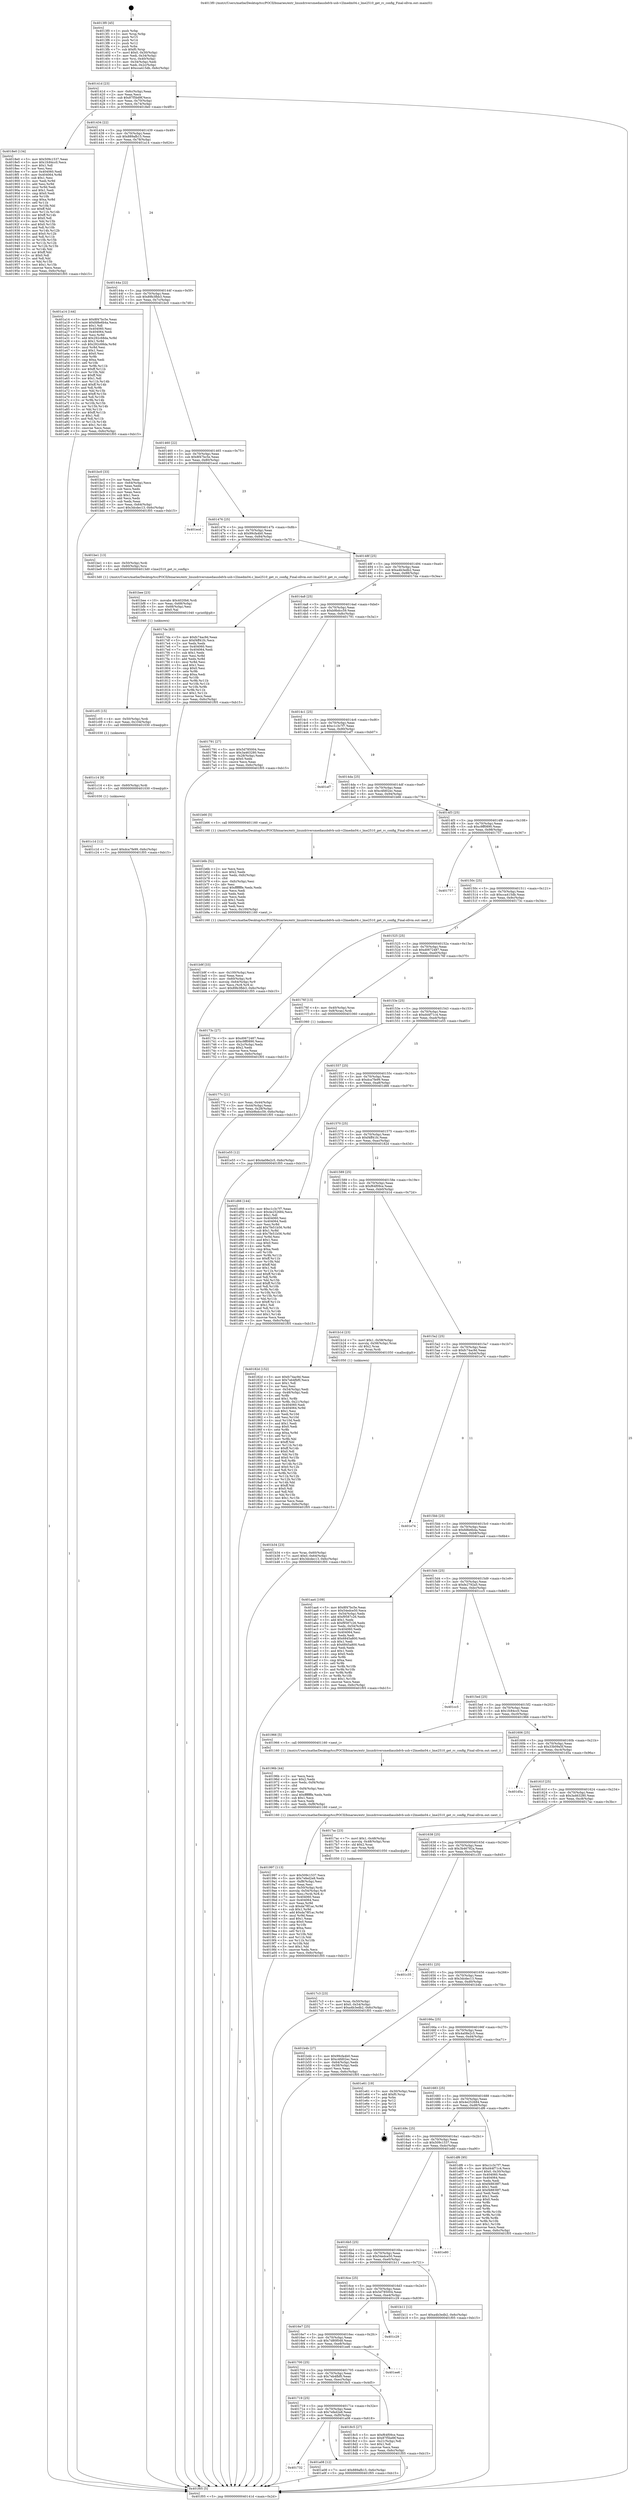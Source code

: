 digraph "0x4013f0" {
  label = "0x4013f0 (/mnt/c/Users/mathe/Desktop/tcc/POCII/binaries/extr_linuxdriversmediausbdvb-usb-v2lmedm04.c_lme2510_get_rc_config_Final-ollvm.out::main(0))"
  labelloc = "t"
  node[shape=record]

  Entry [label="",width=0.3,height=0.3,shape=circle,fillcolor=black,style=filled]
  "0x40141d" [label="{
     0x40141d [23]\l
     | [instrs]\l
     &nbsp;&nbsp;0x40141d \<+3\>: mov -0x6c(%rbp),%eax\l
     &nbsp;&nbsp;0x401420 \<+2\>: mov %eax,%ecx\l
     &nbsp;&nbsp;0x401422 \<+6\>: sub $0x87f5bd9f,%ecx\l
     &nbsp;&nbsp;0x401428 \<+3\>: mov %eax,-0x70(%rbp)\l
     &nbsp;&nbsp;0x40142b \<+3\>: mov %ecx,-0x74(%rbp)\l
     &nbsp;&nbsp;0x40142e \<+6\>: je 00000000004018e0 \<main+0x4f0\>\l
  }"]
  "0x4018e0" [label="{
     0x4018e0 [134]\l
     | [instrs]\l
     &nbsp;&nbsp;0x4018e0 \<+5\>: mov $0x509c1537,%eax\l
     &nbsp;&nbsp;0x4018e5 \<+5\>: mov $0x1fc84cc0,%ecx\l
     &nbsp;&nbsp;0x4018ea \<+2\>: mov $0x1,%dl\l
     &nbsp;&nbsp;0x4018ec \<+2\>: xor %esi,%esi\l
     &nbsp;&nbsp;0x4018ee \<+7\>: mov 0x404060,%edi\l
     &nbsp;&nbsp;0x4018f5 \<+8\>: mov 0x404064,%r8d\l
     &nbsp;&nbsp;0x4018fd \<+3\>: sub $0x1,%esi\l
     &nbsp;&nbsp;0x401900 \<+3\>: mov %edi,%r9d\l
     &nbsp;&nbsp;0x401903 \<+3\>: add %esi,%r9d\l
     &nbsp;&nbsp;0x401906 \<+4\>: imul %r9d,%edi\l
     &nbsp;&nbsp;0x40190a \<+3\>: and $0x1,%edi\l
     &nbsp;&nbsp;0x40190d \<+3\>: cmp $0x0,%edi\l
     &nbsp;&nbsp;0x401910 \<+4\>: sete %r10b\l
     &nbsp;&nbsp;0x401914 \<+4\>: cmp $0xa,%r8d\l
     &nbsp;&nbsp;0x401918 \<+4\>: setl %r11b\l
     &nbsp;&nbsp;0x40191c \<+3\>: mov %r10b,%bl\l
     &nbsp;&nbsp;0x40191f \<+3\>: xor $0xff,%bl\l
     &nbsp;&nbsp;0x401922 \<+3\>: mov %r11b,%r14b\l
     &nbsp;&nbsp;0x401925 \<+4\>: xor $0xff,%r14b\l
     &nbsp;&nbsp;0x401929 \<+3\>: xor $0x0,%dl\l
     &nbsp;&nbsp;0x40192c \<+3\>: mov %bl,%r15b\l
     &nbsp;&nbsp;0x40192f \<+4\>: and $0x0,%r15b\l
     &nbsp;&nbsp;0x401933 \<+3\>: and %dl,%r10b\l
     &nbsp;&nbsp;0x401936 \<+3\>: mov %r14b,%r12b\l
     &nbsp;&nbsp;0x401939 \<+4\>: and $0x0,%r12b\l
     &nbsp;&nbsp;0x40193d \<+3\>: and %dl,%r11b\l
     &nbsp;&nbsp;0x401940 \<+3\>: or %r10b,%r15b\l
     &nbsp;&nbsp;0x401943 \<+3\>: or %r11b,%r12b\l
     &nbsp;&nbsp;0x401946 \<+3\>: xor %r12b,%r15b\l
     &nbsp;&nbsp;0x401949 \<+3\>: or %r14b,%bl\l
     &nbsp;&nbsp;0x40194c \<+3\>: xor $0xff,%bl\l
     &nbsp;&nbsp;0x40194f \<+3\>: or $0x0,%dl\l
     &nbsp;&nbsp;0x401952 \<+2\>: and %dl,%bl\l
     &nbsp;&nbsp;0x401954 \<+3\>: or %bl,%r15b\l
     &nbsp;&nbsp;0x401957 \<+4\>: test $0x1,%r15b\l
     &nbsp;&nbsp;0x40195b \<+3\>: cmovne %ecx,%eax\l
     &nbsp;&nbsp;0x40195e \<+3\>: mov %eax,-0x6c(%rbp)\l
     &nbsp;&nbsp;0x401961 \<+5\>: jmp 0000000000401f05 \<main+0xb15\>\l
  }"]
  "0x401434" [label="{
     0x401434 [22]\l
     | [instrs]\l
     &nbsp;&nbsp;0x401434 \<+5\>: jmp 0000000000401439 \<main+0x49\>\l
     &nbsp;&nbsp;0x401439 \<+3\>: mov -0x70(%rbp),%eax\l
     &nbsp;&nbsp;0x40143c \<+5\>: sub $0x889afb15,%eax\l
     &nbsp;&nbsp;0x401441 \<+3\>: mov %eax,-0x78(%rbp)\l
     &nbsp;&nbsp;0x401444 \<+6\>: je 0000000000401a14 \<main+0x624\>\l
  }"]
  Exit [label="",width=0.3,height=0.3,shape=circle,fillcolor=black,style=filled,peripheries=2]
  "0x401a14" [label="{
     0x401a14 [144]\l
     | [instrs]\l
     &nbsp;&nbsp;0x401a14 \<+5\>: mov $0x8f47bc5e,%eax\l
     &nbsp;&nbsp;0x401a19 \<+5\>: mov $0xfd8e6b4a,%ecx\l
     &nbsp;&nbsp;0x401a1e \<+2\>: mov $0x1,%dl\l
     &nbsp;&nbsp;0x401a20 \<+7\>: mov 0x404060,%esi\l
     &nbsp;&nbsp;0x401a27 \<+7\>: mov 0x404064,%edi\l
     &nbsp;&nbsp;0x401a2e \<+3\>: mov %esi,%r8d\l
     &nbsp;&nbsp;0x401a31 \<+7\>: add $0x292c68da,%r8d\l
     &nbsp;&nbsp;0x401a38 \<+4\>: sub $0x1,%r8d\l
     &nbsp;&nbsp;0x401a3c \<+7\>: sub $0x292c68da,%r8d\l
     &nbsp;&nbsp;0x401a43 \<+4\>: imul %r8d,%esi\l
     &nbsp;&nbsp;0x401a47 \<+3\>: and $0x1,%esi\l
     &nbsp;&nbsp;0x401a4a \<+3\>: cmp $0x0,%esi\l
     &nbsp;&nbsp;0x401a4d \<+4\>: sete %r9b\l
     &nbsp;&nbsp;0x401a51 \<+3\>: cmp $0xa,%edi\l
     &nbsp;&nbsp;0x401a54 \<+4\>: setl %r10b\l
     &nbsp;&nbsp;0x401a58 \<+3\>: mov %r9b,%r11b\l
     &nbsp;&nbsp;0x401a5b \<+4\>: xor $0xff,%r11b\l
     &nbsp;&nbsp;0x401a5f \<+3\>: mov %r10b,%bl\l
     &nbsp;&nbsp;0x401a62 \<+3\>: xor $0xff,%bl\l
     &nbsp;&nbsp;0x401a65 \<+3\>: xor $0x1,%dl\l
     &nbsp;&nbsp;0x401a68 \<+3\>: mov %r11b,%r14b\l
     &nbsp;&nbsp;0x401a6b \<+4\>: and $0xff,%r14b\l
     &nbsp;&nbsp;0x401a6f \<+3\>: and %dl,%r9b\l
     &nbsp;&nbsp;0x401a72 \<+3\>: mov %bl,%r15b\l
     &nbsp;&nbsp;0x401a75 \<+4\>: and $0xff,%r15b\l
     &nbsp;&nbsp;0x401a79 \<+3\>: and %dl,%r10b\l
     &nbsp;&nbsp;0x401a7c \<+3\>: or %r9b,%r14b\l
     &nbsp;&nbsp;0x401a7f \<+3\>: or %r10b,%r15b\l
     &nbsp;&nbsp;0x401a82 \<+3\>: xor %r15b,%r14b\l
     &nbsp;&nbsp;0x401a85 \<+3\>: or %bl,%r11b\l
     &nbsp;&nbsp;0x401a88 \<+4\>: xor $0xff,%r11b\l
     &nbsp;&nbsp;0x401a8c \<+3\>: or $0x1,%dl\l
     &nbsp;&nbsp;0x401a8f \<+3\>: and %dl,%r11b\l
     &nbsp;&nbsp;0x401a92 \<+3\>: or %r11b,%r14b\l
     &nbsp;&nbsp;0x401a95 \<+4\>: test $0x1,%r14b\l
     &nbsp;&nbsp;0x401a99 \<+3\>: cmovne %ecx,%eax\l
     &nbsp;&nbsp;0x401a9c \<+3\>: mov %eax,-0x6c(%rbp)\l
     &nbsp;&nbsp;0x401a9f \<+5\>: jmp 0000000000401f05 \<main+0xb15\>\l
  }"]
  "0x40144a" [label="{
     0x40144a [22]\l
     | [instrs]\l
     &nbsp;&nbsp;0x40144a \<+5\>: jmp 000000000040144f \<main+0x5f\>\l
     &nbsp;&nbsp;0x40144f \<+3\>: mov -0x70(%rbp),%eax\l
     &nbsp;&nbsp;0x401452 \<+5\>: sub $0x89b3fbb3,%eax\l
     &nbsp;&nbsp;0x401457 \<+3\>: mov %eax,-0x7c(%rbp)\l
     &nbsp;&nbsp;0x40145a \<+6\>: je 0000000000401bc0 \<main+0x7d0\>\l
  }"]
  "0x401c1d" [label="{
     0x401c1d [12]\l
     | [instrs]\l
     &nbsp;&nbsp;0x401c1d \<+7\>: movl $0xdca7fe99,-0x6c(%rbp)\l
     &nbsp;&nbsp;0x401c24 \<+5\>: jmp 0000000000401f05 \<main+0xb15\>\l
  }"]
  "0x401bc0" [label="{
     0x401bc0 [33]\l
     | [instrs]\l
     &nbsp;&nbsp;0x401bc0 \<+2\>: xor %eax,%eax\l
     &nbsp;&nbsp;0x401bc2 \<+3\>: mov -0x64(%rbp),%ecx\l
     &nbsp;&nbsp;0x401bc5 \<+2\>: mov %eax,%edx\l
     &nbsp;&nbsp;0x401bc7 \<+2\>: sub %ecx,%edx\l
     &nbsp;&nbsp;0x401bc9 \<+2\>: mov %eax,%ecx\l
     &nbsp;&nbsp;0x401bcb \<+3\>: sub $0x1,%ecx\l
     &nbsp;&nbsp;0x401bce \<+2\>: add %ecx,%edx\l
     &nbsp;&nbsp;0x401bd0 \<+2\>: sub %edx,%eax\l
     &nbsp;&nbsp;0x401bd2 \<+3\>: mov %eax,-0x64(%rbp)\l
     &nbsp;&nbsp;0x401bd5 \<+7\>: movl $0x3dcdec13,-0x6c(%rbp)\l
     &nbsp;&nbsp;0x401bdc \<+5\>: jmp 0000000000401f05 \<main+0xb15\>\l
  }"]
  "0x401460" [label="{
     0x401460 [22]\l
     | [instrs]\l
     &nbsp;&nbsp;0x401460 \<+5\>: jmp 0000000000401465 \<main+0x75\>\l
     &nbsp;&nbsp;0x401465 \<+3\>: mov -0x70(%rbp),%eax\l
     &nbsp;&nbsp;0x401468 \<+5\>: sub $0x8f47bc5e,%eax\l
     &nbsp;&nbsp;0x40146d \<+3\>: mov %eax,-0x80(%rbp)\l
     &nbsp;&nbsp;0x401470 \<+6\>: je 0000000000401ecd \<main+0xadd\>\l
  }"]
  "0x401c14" [label="{
     0x401c14 [9]\l
     | [instrs]\l
     &nbsp;&nbsp;0x401c14 \<+4\>: mov -0x60(%rbp),%rdi\l
     &nbsp;&nbsp;0x401c18 \<+5\>: call 0000000000401030 \<free@plt\>\l
     | [calls]\l
     &nbsp;&nbsp;0x401030 \{1\} (unknown)\l
  }"]
  "0x401ecd" [label="{
     0x401ecd\l
  }", style=dashed]
  "0x401476" [label="{
     0x401476 [25]\l
     | [instrs]\l
     &nbsp;&nbsp;0x401476 \<+5\>: jmp 000000000040147b \<main+0x8b\>\l
     &nbsp;&nbsp;0x40147b \<+3\>: mov -0x70(%rbp),%eax\l
     &nbsp;&nbsp;0x40147e \<+5\>: sub $0x99cfa4b0,%eax\l
     &nbsp;&nbsp;0x401483 \<+6\>: mov %eax,-0x84(%rbp)\l
     &nbsp;&nbsp;0x401489 \<+6\>: je 0000000000401be1 \<main+0x7f1\>\l
  }"]
  "0x401c05" [label="{
     0x401c05 [15]\l
     | [instrs]\l
     &nbsp;&nbsp;0x401c05 \<+4\>: mov -0x50(%rbp),%rdi\l
     &nbsp;&nbsp;0x401c09 \<+6\>: mov %eax,-0x104(%rbp)\l
     &nbsp;&nbsp;0x401c0f \<+5\>: call 0000000000401030 \<free@plt\>\l
     | [calls]\l
     &nbsp;&nbsp;0x401030 \{1\} (unknown)\l
  }"]
  "0x401be1" [label="{
     0x401be1 [13]\l
     | [instrs]\l
     &nbsp;&nbsp;0x401be1 \<+4\>: mov -0x50(%rbp),%rdi\l
     &nbsp;&nbsp;0x401be5 \<+4\>: mov -0x60(%rbp),%rsi\l
     &nbsp;&nbsp;0x401be9 \<+5\>: call 00000000004013d0 \<lme2510_get_rc_config\>\l
     | [calls]\l
     &nbsp;&nbsp;0x4013d0 \{1\} (/mnt/c/Users/mathe/Desktop/tcc/POCII/binaries/extr_linuxdriversmediausbdvb-usb-v2lmedm04.c_lme2510_get_rc_config_Final-ollvm.out::lme2510_get_rc_config)\l
  }"]
  "0x40148f" [label="{
     0x40148f [25]\l
     | [instrs]\l
     &nbsp;&nbsp;0x40148f \<+5\>: jmp 0000000000401494 \<main+0xa4\>\l
     &nbsp;&nbsp;0x401494 \<+3\>: mov -0x70(%rbp),%eax\l
     &nbsp;&nbsp;0x401497 \<+5\>: sub $0xa4b3edb2,%eax\l
     &nbsp;&nbsp;0x40149c \<+6\>: mov %eax,-0x88(%rbp)\l
     &nbsp;&nbsp;0x4014a2 \<+6\>: je 00000000004017da \<main+0x3ea\>\l
  }"]
  "0x401bee" [label="{
     0x401bee [23]\l
     | [instrs]\l
     &nbsp;&nbsp;0x401bee \<+10\>: movabs $0x4020b6,%rdi\l
     &nbsp;&nbsp;0x401bf8 \<+3\>: mov %eax,-0x68(%rbp)\l
     &nbsp;&nbsp;0x401bfb \<+3\>: mov -0x68(%rbp),%esi\l
     &nbsp;&nbsp;0x401bfe \<+2\>: mov $0x0,%al\l
     &nbsp;&nbsp;0x401c00 \<+5\>: call 0000000000401040 \<printf@plt\>\l
     | [calls]\l
     &nbsp;&nbsp;0x401040 \{1\} (unknown)\l
  }"]
  "0x4017da" [label="{
     0x4017da [83]\l
     | [instrs]\l
     &nbsp;&nbsp;0x4017da \<+5\>: mov $0xfc74ac9d,%eax\l
     &nbsp;&nbsp;0x4017df \<+5\>: mov $0xf4ff41fc,%ecx\l
     &nbsp;&nbsp;0x4017e4 \<+2\>: xor %edx,%edx\l
     &nbsp;&nbsp;0x4017e6 \<+7\>: mov 0x404060,%esi\l
     &nbsp;&nbsp;0x4017ed \<+7\>: mov 0x404064,%edi\l
     &nbsp;&nbsp;0x4017f4 \<+3\>: sub $0x1,%edx\l
     &nbsp;&nbsp;0x4017f7 \<+3\>: mov %esi,%r8d\l
     &nbsp;&nbsp;0x4017fa \<+3\>: add %edx,%r8d\l
     &nbsp;&nbsp;0x4017fd \<+4\>: imul %r8d,%esi\l
     &nbsp;&nbsp;0x401801 \<+3\>: and $0x1,%esi\l
     &nbsp;&nbsp;0x401804 \<+3\>: cmp $0x0,%esi\l
     &nbsp;&nbsp;0x401807 \<+4\>: sete %r9b\l
     &nbsp;&nbsp;0x40180b \<+3\>: cmp $0xa,%edi\l
     &nbsp;&nbsp;0x40180e \<+4\>: setl %r10b\l
     &nbsp;&nbsp;0x401812 \<+3\>: mov %r9b,%r11b\l
     &nbsp;&nbsp;0x401815 \<+3\>: and %r10b,%r11b\l
     &nbsp;&nbsp;0x401818 \<+3\>: xor %r10b,%r9b\l
     &nbsp;&nbsp;0x40181b \<+3\>: or %r9b,%r11b\l
     &nbsp;&nbsp;0x40181e \<+4\>: test $0x1,%r11b\l
     &nbsp;&nbsp;0x401822 \<+3\>: cmovne %ecx,%eax\l
     &nbsp;&nbsp;0x401825 \<+3\>: mov %eax,-0x6c(%rbp)\l
     &nbsp;&nbsp;0x401828 \<+5\>: jmp 0000000000401f05 \<main+0xb15\>\l
  }"]
  "0x4014a8" [label="{
     0x4014a8 [25]\l
     | [instrs]\l
     &nbsp;&nbsp;0x4014a8 \<+5\>: jmp 00000000004014ad \<main+0xbd\>\l
     &nbsp;&nbsp;0x4014ad \<+3\>: mov -0x70(%rbp),%eax\l
     &nbsp;&nbsp;0x4014b0 \<+5\>: sub $0xb9bdcc59,%eax\l
     &nbsp;&nbsp;0x4014b5 \<+6\>: mov %eax,-0x8c(%rbp)\l
     &nbsp;&nbsp;0x4014bb \<+6\>: je 0000000000401791 \<main+0x3a1\>\l
  }"]
  "0x401b9f" [label="{
     0x401b9f [33]\l
     | [instrs]\l
     &nbsp;&nbsp;0x401b9f \<+6\>: mov -0x100(%rbp),%ecx\l
     &nbsp;&nbsp;0x401ba5 \<+3\>: imul %eax,%ecx\l
     &nbsp;&nbsp;0x401ba8 \<+4\>: mov -0x60(%rbp),%r8\l
     &nbsp;&nbsp;0x401bac \<+4\>: movslq -0x64(%rbp),%r9\l
     &nbsp;&nbsp;0x401bb0 \<+4\>: mov %ecx,(%r8,%r9,4)\l
     &nbsp;&nbsp;0x401bb4 \<+7\>: movl $0x89b3fbb3,-0x6c(%rbp)\l
     &nbsp;&nbsp;0x401bbb \<+5\>: jmp 0000000000401f05 \<main+0xb15\>\l
  }"]
  "0x401791" [label="{
     0x401791 [27]\l
     | [instrs]\l
     &nbsp;&nbsp;0x401791 \<+5\>: mov $0x5d785004,%eax\l
     &nbsp;&nbsp;0x401796 \<+5\>: mov $0x3a463280,%ecx\l
     &nbsp;&nbsp;0x40179b \<+3\>: mov -0x28(%rbp),%edx\l
     &nbsp;&nbsp;0x40179e \<+3\>: cmp $0x0,%edx\l
     &nbsp;&nbsp;0x4017a1 \<+3\>: cmove %ecx,%eax\l
     &nbsp;&nbsp;0x4017a4 \<+3\>: mov %eax,-0x6c(%rbp)\l
     &nbsp;&nbsp;0x4017a7 \<+5\>: jmp 0000000000401f05 \<main+0xb15\>\l
  }"]
  "0x4014c1" [label="{
     0x4014c1 [25]\l
     | [instrs]\l
     &nbsp;&nbsp;0x4014c1 \<+5\>: jmp 00000000004014c6 \<main+0xd6\>\l
     &nbsp;&nbsp;0x4014c6 \<+3\>: mov -0x70(%rbp),%eax\l
     &nbsp;&nbsp;0x4014c9 \<+5\>: sub $0xc1c3c7f7,%eax\l
     &nbsp;&nbsp;0x4014ce \<+6\>: mov %eax,-0x90(%rbp)\l
     &nbsp;&nbsp;0x4014d4 \<+6\>: je 0000000000401ef7 \<main+0xb07\>\l
  }"]
  "0x401b6b" [label="{
     0x401b6b [52]\l
     | [instrs]\l
     &nbsp;&nbsp;0x401b6b \<+2\>: xor %ecx,%ecx\l
     &nbsp;&nbsp;0x401b6d \<+5\>: mov $0x2,%edx\l
     &nbsp;&nbsp;0x401b72 \<+6\>: mov %edx,-0xfc(%rbp)\l
     &nbsp;&nbsp;0x401b78 \<+1\>: cltd\l
     &nbsp;&nbsp;0x401b79 \<+6\>: mov -0xfc(%rbp),%esi\l
     &nbsp;&nbsp;0x401b7f \<+2\>: idiv %esi\l
     &nbsp;&nbsp;0x401b81 \<+6\>: imul $0xfffffffe,%edx,%edx\l
     &nbsp;&nbsp;0x401b87 \<+2\>: mov %ecx,%edi\l
     &nbsp;&nbsp;0x401b89 \<+2\>: sub %edx,%edi\l
     &nbsp;&nbsp;0x401b8b \<+2\>: mov %ecx,%edx\l
     &nbsp;&nbsp;0x401b8d \<+3\>: sub $0x1,%edx\l
     &nbsp;&nbsp;0x401b90 \<+2\>: add %edx,%edi\l
     &nbsp;&nbsp;0x401b92 \<+2\>: sub %edi,%ecx\l
     &nbsp;&nbsp;0x401b94 \<+6\>: mov %ecx,-0x100(%rbp)\l
     &nbsp;&nbsp;0x401b9a \<+5\>: call 0000000000401160 \<next_i\>\l
     | [calls]\l
     &nbsp;&nbsp;0x401160 \{1\} (/mnt/c/Users/mathe/Desktop/tcc/POCII/binaries/extr_linuxdriversmediausbdvb-usb-v2lmedm04.c_lme2510_get_rc_config_Final-ollvm.out::next_i)\l
  }"]
  "0x401ef7" [label="{
     0x401ef7\l
  }", style=dashed]
  "0x4014da" [label="{
     0x4014da [25]\l
     | [instrs]\l
     &nbsp;&nbsp;0x4014da \<+5\>: jmp 00000000004014df \<main+0xef\>\l
     &nbsp;&nbsp;0x4014df \<+3\>: mov -0x70(%rbp),%eax\l
     &nbsp;&nbsp;0x4014e2 \<+5\>: sub $0xc4fd02ec,%eax\l
     &nbsp;&nbsp;0x4014e7 \<+6\>: mov %eax,-0x94(%rbp)\l
     &nbsp;&nbsp;0x4014ed \<+6\>: je 0000000000401b66 \<main+0x776\>\l
  }"]
  "0x401b34" [label="{
     0x401b34 [23]\l
     | [instrs]\l
     &nbsp;&nbsp;0x401b34 \<+4\>: mov %rax,-0x60(%rbp)\l
     &nbsp;&nbsp;0x401b38 \<+7\>: movl $0x0,-0x64(%rbp)\l
     &nbsp;&nbsp;0x401b3f \<+7\>: movl $0x3dcdec13,-0x6c(%rbp)\l
     &nbsp;&nbsp;0x401b46 \<+5\>: jmp 0000000000401f05 \<main+0xb15\>\l
  }"]
  "0x401b66" [label="{
     0x401b66 [5]\l
     | [instrs]\l
     &nbsp;&nbsp;0x401b66 \<+5\>: call 0000000000401160 \<next_i\>\l
     | [calls]\l
     &nbsp;&nbsp;0x401160 \{1\} (/mnt/c/Users/mathe/Desktop/tcc/POCII/binaries/extr_linuxdriversmediausbdvb-usb-v2lmedm04.c_lme2510_get_rc_config_Final-ollvm.out::next_i)\l
  }"]
  "0x4014f3" [label="{
     0x4014f3 [25]\l
     | [instrs]\l
     &nbsp;&nbsp;0x4014f3 \<+5\>: jmp 00000000004014f8 \<main+0x108\>\l
     &nbsp;&nbsp;0x4014f8 \<+3\>: mov -0x70(%rbp),%eax\l
     &nbsp;&nbsp;0x4014fb \<+5\>: sub $0xc9ff0890,%eax\l
     &nbsp;&nbsp;0x401500 \<+6\>: mov %eax,-0x98(%rbp)\l
     &nbsp;&nbsp;0x401506 \<+6\>: je 0000000000401757 \<main+0x367\>\l
  }"]
  "0x401732" [label="{
     0x401732\l
  }", style=dashed]
  "0x401757" [label="{
     0x401757\l
  }", style=dashed]
  "0x40150c" [label="{
     0x40150c [25]\l
     | [instrs]\l
     &nbsp;&nbsp;0x40150c \<+5\>: jmp 0000000000401511 \<main+0x121\>\l
     &nbsp;&nbsp;0x401511 \<+3\>: mov -0x70(%rbp),%eax\l
     &nbsp;&nbsp;0x401514 \<+5\>: sub $0xcca415db,%eax\l
     &nbsp;&nbsp;0x401519 \<+6\>: mov %eax,-0x9c(%rbp)\l
     &nbsp;&nbsp;0x40151f \<+6\>: je 000000000040173c \<main+0x34c\>\l
  }"]
  "0x401a08" [label="{
     0x401a08 [12]\l
     | [instrs]\l
     &nbsp;&nbsp;0x401a08 \<+7\>: movl $0x889afb15,-0x6c(%rbp)\l
     &nbsp;&nbsp;0x401a0f \<+5\>: jmp 0000000000401f05 \<main+0xb15\>\l
  }"]
  "0x40173c" [label="{
     0x40173c [27]\l
     | [instrs]\l
     &nbsp;&nbsp;0x40173c \<+5\>: mov $0xd0672487,%eax\l
     &nbsp;&nbsp;0x401741 \<+5\>: mov $0xc9ff0890,%ecx\l
     &nbsp;&nbsp;0x401746 \<+3\>: mov -0x2c(%rbp),%edx\l
     &nbsp;&nbsp;0x401749 \<+3\>: cmp $0x2,%edx\l
     &nbsp;&nbsp;0x40174c \<+3\>: cmovne %ecx,%eax\l
     &nbsp;&nbsp;0x40174f \<+3\>: mov %eax,-0x6c(%rbp)\l
     &nbsp;&nbsp;0x401752 \<+5\>: jmp 0000000000401f05 \<main+0xb15\>\l
  }"]
  "0x401525" [label="{
     0x401525 [25]\l
     | [instrs]\l
     &nbsp;&nbsp;0x401525 \<+5\>: jmp 000000000040152a \<main+0x13a\>\l
     &nbsp;&nbsp;0x40152a \<+3\>: mov -0x70(%rbp),%eax\l
     &nbsp;&nbsp;0x40152d \<+5\>: sub $0xd0672487,%eax\l
     &nbsp;&nbsp;0x401532 \<+6\>: mov %eax,-0xa0(%rbp)\l
     &nbsp;&nbsp;0x401538 \<+6\>: je 000000000040176f \<main+0x37f\>\l
  }"]
  "0x401f05" [label="{
     0x401f05 [5]\l
     | [instrs]\l
     &nbsp;&nbsp;0x401f05 \<+5\>: jmp 000000000040141d \<main+0x2d\>\l
  }"]
  "0x4013f0" [label="{
     0x4013f0 [45]\l
     | [instrs]\l
     &nbsp;&nbsp;0x4013f0 \<+1\>: push %rbp\l
     &nbsp;&nbsp;0x4013f1 \<+3\>: mov %rsp,%rbp\l
     &nbsp;&nbsp;0x4013f4 \<+2\>: push %r15\l
     &nbsp;&nbsp;0x4013f6 \<+2\>: push %r14\l
     &nbsp;&nbsp;0x4013f8 \<+2\>: push %r12\l
     &nbsp;&nbsp;0x4013fa \<+1\>: push %rbx\l
     &nbsp;&nbsp;0x4013fb \<+7\>: sub $0xf0,%rsp\l
     &nbsp;&nbsp;0x401402 \<+7\>: movl $0x0,-0x30(%rbp)\l
     &nbsp;&nbsp;0x401409 \<+3\>: mov %edi,-0x34(%rbp)\l
     &nbsp;&nbsp;0x40140c \<+4\>: mov %rsi,-0x40(%rbp)\l
     &nbsp;&nbsp;0x401410 \<+3\>: mov -0x34(%rbp),%edi\l
     &nbsp;&nbsp;0x401413 \<+3\>: mov %edi,-0x2c(%rbp)\l
     &nbsp;&nbsp;0x401416 \<+7\>: movl $0xcca415db,-0x6c(%rbp)\l
  }"]
  "0x401997" [label="{
     0x401997 [113]\l
     | [instrs]\l
     &nbsp;&nbsp;0x401997 \<+5\>: mov $0x509c1537,%ecx\l
     &nbsp;&nbsp;0x40199c \<+5\>: mov $0x7efed2e8,%edx\l
     &nbsp;&nbsp;0x4019a1 \<+6\>: mov -0xf8(%rbp),%esi\l
     &nbsp;&nbsp;0x4019a7 \<+3\>: imul %eax,%esi\l
     &nbsp;&nbsp;0x4019aa \<+4\>: mov -0x50(%rbp),%rdi\l
     &nbsp;&nbsp;0x4019ae \<+4\>: movslq -0x54(%rbp),%r8\l
     &nbsp;&nbsp;0x4019b2 \<+4\>: mov %esi,(%rdi,%r8,4)\l
     &nbsp;&nbsp;0x4019b6 \<+7\>: mov 0x404060,%eax\l
     &nbsp;&nbsp;0x4019bd \<+7\>: mov 0x404064,%esi\l
     &nbsp;&nbsp;0x4019c4 \<+3\>: mov %eax,%r9d\l
     &nbsp;&nbsp;0x4019c7 \<+7\>: sub $0xda78f1ac,%r9d\l
     &nbsp;&nbsp;0x4019ce \<+4\>: sub $0x1,%r9d\l
     &nbsp;&nbsp;0x4019d2 \<+7\>: add $0xda78f1ac,%r9d\l
     &nbsp;&nbsp;0x4019d9 \<+4\>: imul %r9d,%eax\l
     &nbsp;&nbsp;0x4019dd \<+3\>: and $0x1,%eax\l
     &nbsp;&nbsp;0x4019e0 \<+3\>: cmp $0x0,%eax\l
     &nbsp;&nbsp;0x4019e3 \<+4\>: sete %r10b\l
     &nbsp;&nbsp;0x4019e7 \<+3\>: cmp $0xa,%esi\l
     &nbsp;&nbsp;0x4019ea \<+4\>: setl %r11b\l
     &nbsp;&nbsp;0x4019ee \<+3\>: mov %r10b,%bl\l
     &nbsp;&nbsp;0x4019f1 \<+3\>: and %r11b,%bl\l
     &nbsp;&nbsp;0x4019f4 \<+3\>: xor %r11b,%r10b\l
     &nbsp;&nbsp;0x4019f7 \<+3\>: or %r10b,%bl\l
     &nbsp;&nbsp;0x4019fa \<+3\>: test $0x1,%bl\l
     &nbsp;&nbsp;0x4019fd \<+3\>: cmovne %edx,%ecx\l
     &nbsp;&nbsp;0x401a00 \<+3\>: mov %ecx,-0x6c(%rbp)\l
     &nbsp;&nbsp;0x401a03 \<+5\>: jmp 0000000000401f05 \<main+0xb15\>\l
  }"]
  "0x40176f" [label="{
     0x40176f [13]\l
     | [instrs]\l
     &nbsp;&nbsp;0x40176f \<+4\>: mov -0x40(%rbp),%rax\l
     &nbsp;&nbsp;0x401773 \<+4\>: mov 0x8(%rax),%rdi\l
     &nbsp;&nbsp;0x401777 \<+5\>: call 0000000000401060 \<atoi@plt\>\l
     | [calls]\l
     &nbsp;&nbsp;0x401060 \{1\} (unknown)\l
  }"]
  "0x40153e" [label="{
     0x40153e [25]\l
     | [instrs]\l
     &nbsp;&nbsp;0x40153e \<+5\>: jmp 0000000000401543 \<main+0x153\>\l
     &nbsp;&nbsp;0x401543 \<+3\>: mov -0x70(%rbp),%eax\l
     &nbsp;&nbsp;0x401546 \<+5\>: sub $0xd44f71c4,%eax\l
     &nbsp;&nbsp;0x40154b \<+6\>: mov %eax,-0xa4(%rbp)\l
     &nbsp;&nbsp;0x401551 \<+6\>: je 0000000000401e55 \<main+0xa65\>\l
  }"]
  "0x40177c" [label="{
     0x40177c [21]\l
     | [instrs]\l
     &nbsp;&nbsp;0x40177c \<+3\>: mov %eax,-0x44(%rbp)\l
     &nbsp;&nbsp;0x40177f \<+3\>: mov -0x44(%rbp),%eax\l
     &nbsp;&nbsp;0x401782 \<+3\>: mov %eax,-0x28(%rbp)\l
     &nbsp;&nbsp;0x401785 \<+7\>: movl $0xb9bdcc59,-0x6c(%rbp)\l
     &nbsp;&nbsp;0x40178c \<+5\>: jmp 0000000000401f05 \<main+0xb15\>\l
  }"]
  "0x40196b" [label="{
     0x40196b [44]\l
     | [instrs]\l
     &nbsp;&nbsp;0x40196b \<+2\>: xor %ecx,%ecx\l
     &nbsp;&nbsp;0x40196d \<+5\>: mov $0x2,%edx\l
     &nbsp;&nbsp;0x401972 \<+6\>: mov %edx,-0xf4(%rbp)\l
     &nbsp;&nbsp;0x401978 \<+1\>: cltd\l
     &nbsp;&nbsp;0x401979 \<+6\>: mov -0xf4(%rbp),%esi\l
     &nbsp;&nbsp;0x40197f \<+2\>: idiv %esi\l
     &nbsp;&nbsp;0x401981 \<+6\>: imul $0xfffffffe,%edx,%edx\l
     &nbsp;&nbsp;0x401987 \<+3\>: sub $0x1,%ecx\l
     &nbsp;&nbsp;0x40198a \<+2\>: sub %ecx,%edx\l
     &nbsp;&nbsp;0x40198c \<+6\>: mov %edx,-0xf8(%rbp)\l
     &nbsp;&nbsp;0x401992 \<+5\>: call 0000000000401160 \<next_i\>\l
     | [calls]\l
     &nbsp;&nbsp;0x401160 \{1\} (/mnt/c/Users/mathe/Desktop/tcc/POCII/binaries/extr_linuxdriversmediausbdvb-usb-v2lmedm04.c_lme2510_get_rc_config_Final-ollvm.out::next_i)\l
  }"]
  "0x401e55" [label="{
     0x401e55 [12]\l
     | [instrs]\l
     &nbsp;&nbsp;0x401e55 \<+7\>: movl $0x4a08e2c5,-0x6c(%rbp)\l
     &nbsp;&nbsp;0x401e5c \<+5\>: jmp 0000000000401f05 \<main+0xb15\>\l
  }"]
  "0x401557" [label="{
     0x401557 [25]\l
     | [instrs]\l
     &nbsp;&nbsp;0x401557 \<+5\>: jmp 000000000040155c \<main+0x16c\>\l
     &nbsp;&nbsp;0x40155c \<+3\>: mov -0x70(%rbp),%eax\l
     &nbsp;&nbsp;0x40155f \<+5\>: sub $0xdca7fe99,%eax\l
     &nbsp;&nbsp;0x401564 \<+6\>: mov %eax,-0xa8(%rbp)\l
     &nbsp;&nbsp;0x40156a \<+6\>: je 0000000000401d66 \<main+0x976\>\l
  }"]
  "0x401719" [label="{
     0x401719 [25]\l
     | [instrs]\l
     &nbsp;&nbsp;0x401719 \<+5\>: jmp 000000000040171e \<main+0x32e\>\l
     &nbsp;&nbsp;0x40171e \<+3\>: mov -0x70(%rbp),%eax\l
     &nbsp;&nbsp;0x401721 \<+5\>: sub $0x7efed2e8,%eax\l
     &nbsp;&nbsp;0x401726 \<+6\>: mov %eax,-0xf0(%rbp)\l
     &nbsp;&nbsp;0x40172c \<+6\>: je 0000000000401a08 \<main+0x618\>\l
  }"]
  "0x401d66" [label="{
     0x401d66 [144]\l
     | [instrs]\l
     &nbsp;&nbsp;0x401d66 \<+5\>: mov $0xc1c3c7f7,%eax\l
     &nbsp;&nbsp;0x401d6b \<+5\>: mov $0x4e252684,%ecx\l
     &nbsp;&nbsp;0x401d70 \<+2\>: mov $0x1,%dl\l
     &nbsp;&nbsp;0x401d72 \<+7\>: mov 0x404060,%esi\l
     &nbsp;&nbsp;0x401d79 \<+7\>: mov 0x404064,%edi\l
     &nbsp;&nbsp;0x401d80 \<+3\>: mov %esi,%r8d\l
     &nbsp;&nbsp;0x401d83 \<+7\>: add $0x7fe51b56,%r8d\l
     &nbsp;&nbsp;0x401d8a \<+4\>: sub $0x1,%r8d\l
     &nbsp;&nbsp;0x401d8e \<+7\>: sub $0x7fe51b56,%r8d\l
     &nbsp;&nbsp;0x401d95 \<+4\>: imul %r8d,%esi\l
     &nbsp;&nbsp;0x401d99 \<+3\>: and $0x1,%esi\l
     &nbsp;&nbsp;0x401d9c \<+3\>: cmp $0x0,%esi\l
     &nbsp;&nbsp;0x401d9f \<+4\>: sete %r9b\l
     &nbsp;&nbsp;0x401da3 \<+3\>: cmp $0xa,%edi\l
     &nbsp;&nbsp;0x401da6 \<+4\>: setl %r10b\l
     &nbsp;&nbsp;0x401daa \<+3\>: mov %r9b,%r11b\l
     &nbsp;&nbsp;0x401dad \<+4\>: xor $0xff,%r11b\l
     &nbsp;&nbsp;0x401db1 \<+3\>: mov %r10b,%bl\l
     &nbsp;&nbsp;0x401db4 \<+3\>: xor $0xff,%bl\l
     &nbsp;&nbsp;0x401db7 \<+3\>: xor $0x1,%dl\l
     &nbsp;&nbsp;0x401dba \<+3\>: mov %r11b,%r14b\l
     &nbsp;&nbsp;0x401dbd \<+4\>: and $0xff,%r14b\l
     &nbsp;&nbsp;0x401dc1 \<+3\>: and %dl,%r9b\l
     &nbsp;&nbsp;0x401dc4 \<+3\>: mov %bl,%r15b\l
     &nbsp;&nbsp;0x401dc7 \<+4\>: and $0xff,%r15b\l
     &nbsp;&nbsp;0x401dcb \<+3\>: and %dl,%r10b\l
     &nbsp;&nbsp;0x401dce \<+3\>: or %r9b,%r14b\l
     &nbsp;&nbsp;0x401dd1 \<+3\>: or %r10b,%r15b\l
     &nbsp;&nbsp;0x401dd4 \<+3\>: xor %r15b,%r14b\l
     &nbsp;&nbsp;0x401dd7 \<+3\>: or %bl,%r11b\l
     &nbsp;&nbsp;0x401dda \<+4\>: xor $0xff,%r11b\l
     &nbsp;&nbsp;0x401dde \<+3\>: or $0x1,%dl\l
     &nbsp;&nbsp;0x401de1 \<+3\>: and %dl,%r11b\l
     &nbsp;&nbsp;0x401de4 \<+3\>: or %r11b,%r14b\l
     &nbsp;&nbsp;0x401de7 \<+4\>: test $0x1,%r14b\l
     &nbsp;&nbsp;0x401deb \<+3\>: cmovne %ecx,%eax\l
     &nbsp;&nbsp;0x401dee \<+3\>: mov %eax,-0x6c(%rbp)\l
     &nbsp;&nbsp;0x401df1 \<+5\>: jmp 0000000000401f05 \<main+0xb15\>\l
  }"]
  "0x401570" [label="{
     0x401570 [25]\l
     | [instrs]\l
     &nbsp;&nbsp;0x401570 \<+5\>: jmp 0000000000401575 \<main+0x185\>\l
     &nbsp;&nbsp;0x401575 \<+3\>: mov -0x70(%rbp),%eax\l
     &nbsp;&nbsp;0x401578 \<+5\>: sub $0xf4ff41fc,%eax\l
     &nbsp;&nbsp;0x40157d \<+6\>: mov %eax,-0xac(%rbp)\l
     &nbsp;&nbsp;0x401583 \<+6\>: je 000000000040182d \<main+0x43d\>\l
  }"]
  "0x4018c5" [label="{
     0x4018c5 [27]\l
     | [instrs]\l
     &nbsp;&nbsp;0x4018c5 \<+5\>: mov $0xf64f09ce,%eax\l
     &nbsp;&nbsp;0x4018ca \<+5\>: mov $0x87f5bd9f,%ecx\l
     &nbsp;&nbsp;0x4018cf \<+3\>: mov -0x21(%rbp),%dl\l
     &nbsp;&nbsp;0x4018d2 \<+3\>: test $0x1,%dl\l
     &nbsp;&nbsp;0x4018d5 \<+3\>: cmovne %ecx,%eax\l
     &nbsp;&nbsp;0x4018d8 \<+3\>: mov %eax,-0x6c(%rbp)\l
     &nbsp;&nbsp;0x4018db \<+5\>: jmp 0000000000401f05 \<main+0xb15\>\l
  }"]
  "0x40182d" [label="{
     0x40182d [152]\l
     | [instrs]\l
     &nbsp;&nbsp;0x40182d \<+5\>: mov $0xfc74ac9d,%eax\l
     &nbsp;&nbsp;0x401832 \<+5\>: mov $0x7eb4fbf0,%ecx\l
     &nbsp;&nbsp;0x401837 \<+2\>: mov $0x1,%dl\l
     &nbsp;&nbsp;0x401839 \<+2\>: xor %esi,%esi\l
     &nbsp;&nbsp;0x40183b \<+3\>: mov -0x54(%rbp),%edi\l
     &nbsp;&nbsp;0x40183e \<+3\>: cmp -0x48(%rbp),%edi\l
     &nbsp;&nbsp;0x401841 \<+4\>: setl %r8b\l
     &nbsp;&nbsp;0x401845 \<+4\>: and $0x1,%r8b\l
     &nbsp;&nbsp;0x401849 \<+4\>: mov %r8b,-0x21(%rbp)\l
     &nbsp;&nbsp;0x40184d \<+7\>: mov 0x404060,%edi\l
     &nbsp;&nbsp;0x401854 \<+8\>: mov 0x404064,%r9d\l
     &nbsp;&nbsp;0x40185c \<+3\>: sub $0x1,%esi\l
     &nbsp;&nbsp;0x40185f \<+3\>: mov %edi,%r10d\l
     &nbsp;&nbsp;0x401862 \<+3\>: add %esi,%r10d\l
     &nbsp;&nbsp;0x401865 \<+4\>: imul %r10d,%edi\l
     &nbsp;&nbsp;0x401869 \<+3\>: and $0x1,%edi\l
     &nbsp;&nbsp;0x40186c \<+3\>: cmp $0x0,%edi\l
     &nbsp;&nbsp;0x40186f \<+4\>: sete %r8b\l
     &nbsp;&nbsp;0x401873 \<+4\>: cmp $0xa,%r9d\l
     &nbsp;&nbsp;0x401877 \<+4\>: setl %r11b\l
     &nbsp;&nbsp;0x40187b \<+3\>: mov %r8b,%bl\l
     &nbsp;&nbsp;0x40187e \<+3\>: xor $0xff,%bl\l
     &nbsp;&nbsp;0x401881 \<+3\>: mov %r11b,%r14b\l
     &nbsp;&nbsp;0x401884 \<+4\>: xor $0xff,%r14b\l
     &nbsp;&nbsp;0x401888 \<+3\>: xor $0x0,%dl\l
     &nbsp;&nbsp;0x40188b \<+3\>: mov %bl,%r15b\l
     &nbsp;&nbsp;0x40188e \<+4\>: and $0x0,%r15b\l
     &nbsp;&nbsp;0x401892 \<+3\>: and %dl,%r8b\l
     &nbsp;&nbsp;0x401895 \<+3\>: mov %r14b,%r12b\l
     &nbsp;&nbsp;0x401898 \<+4\>: and $0x0,%r12b\l
     &nbsp;&nbsp;0x40189c \<+3\>: and %dl,%r11b\l
     &nbsp;&nbsp;0x40189f \<+3\>: or %r8b,%r15b\l
     &nbsp;&nbsp;0x4018a2 \<+3\>: or %r11b,%r12b\l
     &nbsp;&nbsp;0x4018a5 \<+3\>: xor %r12b,%r15b\l
     &nbsp;&nbsp;0x4018a8 \<+3\>: or %r14b,%bl\l
     &nbsp;&nbsp;0x4018ab \<+3\>: xor $0xff,%bl\l
     &nbsp;&nbsp;0x4018ae \<+3\>: or $0x0,%dl\l
     &nbsp;&nbsp;0x4018b1 \<+2\>: and %dl,%bl\l
     &nbsp;&nbsp;0x4018b3 \<+3\>: or %bl,%r15b\l
     &nbsp;&nbsp;0x4018b6 \<+4\>: test $0x1,%r15b\l
     &nbsp;&nbsp;0x4018ba \<+3\>: cmovne %ecx,%eax\l
     &nbsp;&nbsp;0x4018bd \<+3\>: mov %eax,-0x6c(%rbp)\l
     &nbsp;&nbsp;0x4018c0 \<+5\>: jmp 0000000000401f05 \<main+0xb15\>\l
  }"]
  "0x401589" [label="{
     0x401589 [25]\l
     | [instrs]\l
     &nbsp;&nbsp;0x401589 \<+5\>: jmp 000000000040158e \<main+0x19e\>\l
     &nbsp;&nbsp;0x40158e \<+3\>: mov -0x70(%rbp),%eax\l
     &nbsp;&nbsp;0x401591 \<+5\>: sub $0xf64f09ce,%eax\l
     &nbsp;&nbsp;0x401596 \<+6\>: mov %eax,-0xb0(%rbp)\l
     &nbsp;&nbsp;0x40159c \<+6\>: je 0000000000401b1d \<main+0x72d\>\l
  }"]
  "0x401700" [label="{
     0x401700 [25]\l
     | [instrs]\l
     &nbsp;&nbsp;0x401700 \<+5\>: jmp 0000000000401705 \<main+0x315\>\l
     &nbsp;&nbsp;0x401705 \<+3\>: mov -0x70(%rbp),%eax\l
     &nbsp;&nbsp;0x401708 \<+5\>: sub $0x7eb4fbf0,%eax\l
     &nbsp;&nbsp;0x40170d \<+6\>: mov %eax,-0xec(%rbp)\l
     &nbsp;&nbsp;0x401713 \<+6\>: je 00000000004018c5 \<main+0x4d5\>\l
  }"]
  "0x401b1d" [label="{
     0x401b1d [23]\l
     | [instrs]\l
     &nbsp;&nbsp;0x401b1d \<+7\>: movl $0x1,-0x58(%rbp)\l
     &nbsp;&nbsp;0x401b24 \<+4\>: movslq -0x58(%rbp),%rax\l
     &nbsp;&nbsp;0x401b28 \<+4\>: shl $0x2,%rax\l
     &nbsp;&nbsp;0x401b2c \<+3\>: mov %rax,%rdi\l
     &nbsp;&nbsp;0x401b2f \<+5\>: call 0000000000401050 \<malloc@plt\>\l
     | [calls]\l
     &nbsp;&nbsp;0x401050 \{1\} (unknown)\l
  }"]
  "0x4015a2" [label="{
     0x4015a2 [25]\l
     | [instrs]\l
     &nbsp;&nbsp;0x4015a2 \<+5\>: jmp 00000000004015a7 \<main+0x1b7\>\l
     &nbsp;&nbsp;0x4015a7 \<+3\>: mov -0x70(%rbp),%eax\l
     &nbsp;&nbsp;0x4015aa \<+5\>: sub $0xfc74ac9d,%eax\l
     &nbsp;&nbsp;0x4015af \<+6\>: mov %eax,-0xb4(%rbp)\l
     &nbsp;&nbsp;0x4015b5 \<+6\>: je 0000000000401e74 \<main+0xa84\>\l
  }"]
  "0x401ee6" [label="{
     0x401ee6\l
  }", style=dashed]
  "0x401e74" [label="{
     0x401e74\l
  }", style=dashed]
  "0x4015bb" [label="{
     0x4015bb [25]\l
     | [instrs]\l
     &nbsp;&nbsp;0x4015bb \<+5\>: jmp 00000000004015c0 \<main+0x1d0\>\l
     &nbsp;&nbsp;0x4015c0 \<+3\>: mov -0x70(%rbp),%eax\l
     &nbsp;&nbsp;0x4015c3 \<+5\>: sub $0xfd8e6b4a,%eax\l
     &nbsp;&nbsp;0x4015c8 \<+6\>: mov %eax,-0xb8(%rbp)\l
     &nbsp;&nbsp;0x4015ce \<+6\>: je 0000000000401aa4 \<main+0x6b4\>\l
  }"]
  "0x4016e7" [label="{
     0x4016e7 [25]\l
     | [instrs]\l
     &nbsp;&nbsp;0x4016e7 \<+5\>: jmp 00000000004016ec \<main+0x2fc\>\l
     &nbsp;&nbsp;0x4016ec \<+3\>: mov -0x70(%rbp),%eax\l
     &nbsp;&nbsp;0x4016ef \<+5\>: sub $0x7d80f048,%eax\l
     &nbsp;&nbsp;0x4016f4 \<+6\>: mov %eax,-0xe8(%rbp)\l
     &nbsp;&nbsp;0x4016fa \<+6\>: je 0000000000401ee6 \<main+0xaf6\>\l
  }"]
  "0x401aa4" [label="{
     0x401aa4 [109]\l
     | [instrs]\l
     &nbsp;&nbsp;0x401aa4 \<+5\>: mov $0x8f47bc5e,%eax\l
     &nbsp;&nbsp;0x401aa9 \<+5\>: mov $0x54edce50,%ecx\l
     &nbsp;&nbsp;0x401aae \<+3\>: mov -0x54(%rbp),%edx\l
     &nbsp;&nbsp;0x401ab1 \<+6\>: add $0xf9587c26,%edx\l
     &nbsp;&nbsp;0x401ab7 \<+3\>: add $0x1,%edx\l
     &nbsp;&nbsp;0x401aba \<+6\>: sub $0xf9587c26,%edx\l
     &nbsp;&nbsp;0x401ac0 \<+3\>: mov %edx,-0x54(%rbp)\l
     &nbsp;&nbsp;0x401ac3 \<+7\>: mov 0x404060,%edx\l
     &nbsp;&nbsp;0x401aca \<+7\>: mov 0x404064,%esi\l
     &nbsp;&nbsp;0x401ad1 \<+2\>: mov %edx,%edi\l
     &nbsp;&nbsp;0x401ad3 \<+6\>: add $0x6845a800,%edi\l
     &nbsp;&nbsp;0x401ad9 \<+3\>: sub $0x1,%edi\l
     &nbsp;&nbsp;0x401adc \<+6\>: sub $0x6845a800,%edi\l
     &nbsp;&nbsp;0x401ae2 \<+3\>: imul %edi,%edx\l
     &nbsp;&nbsp;0x401ae5 \<+3\>: and $0x1,%edx\l
     &nbsp;&nbsp;0x401ae8 \<+3\>: cmp $0x0,%edx\l
     &nbsp;&nbsp;0x401aeb \<+4\>: sete %r8b\l
     &nbsp;&nbsp;0x401aef \<+3\>: cmp $0xa,%esi\l
     &nbsp;&nbsp;0x401af2 \<+4\>: setl %r9b\l
     &nbsp;&nbsp;0x401af6 \<+3\>: mov %r8b,%r10b\l
     &nbsp;&nbsp;0x401af9 \<+3\>: and %r9b,%r10b\l
     &nbsp;&nbsp;0x401afc \<+3\>: xor %r9b,%r8b\l
     &nbsp;&nbsp;0x401aff \<+3\>: or %r8b,%r10b\l
     &nbsp;&nbsp;0x401b02 \<+4\>: test $0x1,%r10b\l
     &nbsp;&nbsp;0x401b06 \<+3\>: cmovne %ecx,%eax\l
     &nbsp;&nbsp;0x401b09 \<+3\>: mov %eax,-0x6c(%rbp)\l
     &nbsp;&nbsp;0x401b0c \<+5\>: jmp 0000000000401f05 \<main+0xb15\>\l
  }"]
  "0x4015d4" [label="{
     0x4015d4 [25]\l
     | [instrs]\l
     &nbsp;&nbsp;0x4015d4 \<+5\>: jmp 00000000004015d9 \<main+0x1e9\>\l
     &nbsp;&nbsp;0x4015d9 \<+3\>: mov -0x70(%rbp),%eax\l
     &nbsp;&nbsp;0x4015dc \<+5\>: sub $0xfe2792a5,%eax\l
     &nbsp;&nbsp;0x4015e1 \<+6\>: mov %eax,-0xbc(%rbp)\l
     &nbsp;&nbsp;0x4015e7 \<+6\>: je 0000000000401cc5 \<main+0x8d5\>\l
  }"]
  "0x401c29" [label="{
     0x401c29\l
  }", style=dashed]
  "0x401cc5" [label="{
     0x401cc5\l
  }", style=dashed]
  "0x4015ed" [label="{
     0x4015ed [25]\l
     | [instrs]\l
     &nbsp;&nbsp;0x4015ed \<+5\>: jmp 00000000004015f2 \<main+0x202\>\l
     &nbsp;&nbsp;0x4015f2 \<+3\>: mov -0x70(%rbp),%eax\l
     &nbsp;&nbsp;0x4015f5 \<+5\>: sub $0x1fc84cc0,%eax\l
     &nbsp;&nbsp;0x4015fa \<+6\>: mov %eax,-0xc0(%rbp)\l
     &nbsp;&nbsp;0x401600 \<+6\>: je 0000000000401966 \<main+0x576\>\l
  }"]
  "0x4016ce" [label="{
     0x4016ce [25]\l
     | [instrs]\l
     &nbsp;&nbsp;0x4016ce \<+5\>: jmp 00000000004016d3 \<main+0x2e3\>\l
     &nbsp;&nbsp;0x4016d3 \<+3\>: mov -0x70(%rbp),%eax\l
     &nbsp;&nbsp;0x4016d6 \<+5\>: sub $0x5d785004,%eax\l
     &nbsp;&nbsp;0x4016db \<+6\>: mov %eax,-0xe4(%rbp)\l
     &nbsp;&nbsp;0x4016e1 \<+6\>: je 0000000000401c29 \<main+0x839\>\l
  }"]
  "0x401966" [label="{
     0x401966 [5]\l
     | [instrs]\l
     &nbsp;&nbsp;0x401966 \<+5\>: call 0000000000401160 \<next_i\>\l
     | [calls]\l
     &nbsp;&nbsp;0x401160 \{1\} (/mnt/c/Users/mathe/Desktop/tcc/POCII/binaries/extr_linuxdriversmediausbdvb-usb-v2lmedm04.c_lme2510_get_rc_config_Final-ollvm.out::next_i)\l
  }"]
  "0x401606" [label="{
     0x401606 [25]\l
     | [instrs]\l
     &nbsp;&nbsp;0x401606 \<+5\>: jmp 000000000040160b \<main+0x21b\>\l
     &nbsp;&nbsp;0x40160b \<+3\>: mov -0x70(%rbp),%eax\l
     &nbsp;&nbsp;0x40160e \<+5\>: sub $0x33b09a5f,%eax\l
     &nbsp;&nbsp;0x401613 \<+6\>: mov %eax,-0xc4(%rbp)\l
     &nbsp;&nbsp;0x401619 \<+6\>: je 0000000000401d5a \<main+0x96a\>\l
  }"]
  "0x401b11" [label="{
     0x401b11 [12]\l
     | [instrs]\l
     &nbsp;&nbsp;0x401b11 \<+7\>: movl $0xa4b3edb2,-0x6c(%rbp)\l
     &nbsp;&nbsp;0x401b18 \<+5\>: jmp 0000000000401f05 \<main+0xb15\>\l
  }"]
  "0x401d5a" [label="{
     0x401d5a\l
  }", style=dashed]
  "0x40161f" [label="{
     0x40161f [25]\l
     | [instrs]\l
     &nbsp;&nbsp;0x40161f \<+5\>: jmp 0000000000401624 \<main+0x234\>\l
     &nbsp;&nbsp;0x401624 \<+3\>: mov -0x70(%rbp),%eax\l
     &nbsp;&nbsp;0x401627 \<+5\>: sub $0x3a463280,%eax\l
     &nbsp;&nbsp;0x40162c \<+6\>: mov %eax,-0xc8(%rbp)\l
     &nbsp;&nbsp;0x401632 \<+6\>: je 00000000004017ac \<main+0x3bc\>\l
  }"]
  "0x4016b5" [label="{
     0x4016b5 [25]\l
     | [instrs]\l
     &nbsp;&nbsp;0x4016b5 \<+5\>: jmp 00000000004016ba \<main+0x2ca\>\l
     &nbsp;&nbsp;0x4016ba \<+3\>: mov -0x70(%rbp),%eax\l
     &nbsp;&nbsp;0x4016bd \<+5\>: sub $0x54edce50,%eax\l
     &nbsp;&nbsp;0x4016c2 \<+6\>: mov %eax,-0xe0(%rbp)\l
     &nbsp;&nbsp;0x4016c8 \<+6\>: je 0000000000401b11 \<main+0x721\>\l
  }"]
  "0x4017ac" [label="{
     0x4017ac [23]\l
     | [instrs]\l
     &nbsp;&nbsp;0x4017ac \<+7\>: movl $0x1,-0x48(%rbp)\l
     &nbsp;&nbsp;0x4017b3 \<+4\>: movslq -0x48(%rbp),%rax\l
     &nbsp;&nbsp;0x4017b7 \<+4\>: shl $0x2,%rax\l
     &nbsp;&nbsp;0x4017bb \<+3\>: mov %rax,%rdi\l
     &nbsp;&nbsp;0x4017be \<+5\>: call 0000000000401050 \<malloc@plt\>\l
     | [calls]\l
     &nbsp;&nbsp;0x401050 \{1\} (unknown)\l
  }"]
  "0x401638" [label="{
     0x401638 [25]\l
     | [instrs]\l
     &nbsp;&nbsp;0x401638 \<+5\>: jmp 000000000040163d \<main+0x24d\>\l
     &nbsp;&nbsp;0x40163d \<+3\>: mov -0x70(%rbp),%eax\l
     &nbsp;&nbsp;0x401640 \<+5\>: sub $0x3b46782a,%eax\l
     &nbsp;&nbsp;0x401645 \<+6\>: mov %eax,-0xcc(%rbp)\l
     &nbsp;&nbsp;0x40164b \<+6\>: je 0000000000401c35 \<main+0x845\>\l
  }"]
  "0x4017c3" [label="{
     0x4017c3 [23]\l
     | [instrs]\l
     &nbsp;&nbsp;0x4017c3 \<+4\>: mov %rax,-0x50(%rbp)\l
     &nbsp;&nbsp;0x4017c7 \<+7\>: movl $0x0,-0x54(%rbp)\l
     &nbsp;&nbsp;0x4017ce \<+7\>: movl $0xa4b3edb2,-0x6c(%rbp)\l
     &nbsp;&nbsp;0x4017d5 \<+5\>: jmp 0000000000401f05 \<main+0xb15\>\l
  }"]
  "0x401e80" [label="{
     0x401e80\l
  }", style=dashed]
  "0x401c35" [label="{
     0x401c35\l
  }", style=dashed]
  "0x401651" [label="{
     0x401651 [25]\l
     | [instrs]\l
     &nbsp;&nbsp;0x401651 \<+5\>: jmp 0000000000401656 \<main+0x266\>\l
     &nbsp;&nbsp;0x401656 \<+3\>: mov -0x70(%rbp),%eax\l
     &nbsp;&nbsp;0x401659 \<+5\>: sub $0x3dcdec13,%eax\l
     &nbsp;&nbsp;0x40165e \<+6\>: mov %eax,-0xd0(%rbp)\l
     &nbsp;&nbsp;0x401664 \<+6\>: je 0000000000401b4b \<main+0x75b\>\l
  }"]
  "0x40169c" [label="{
     0x40169c [25]\l
     | [instrs]\l
     &nbsp;&nbsp;0x40169c \<+5\>: jmp 00000000004016a1 \<main+0x2b1\>\l
     &nbsp;&nbsp;0x4016a1 \<+3\>: mov -0x70(%rbp),%eax\l
     &nbsp;&nbsp;0x4016a4 \<+5\>: sub $0x509c1537,%eax\l
     &nbsp;&nbsp;0x4016a9 \<+6\>: mov %eax,-0xdc(%rbp)\l
     &nbsp;&nbsp;0x4016af \<+6\>: je 0000000000401e80 \<main+0xa90\>\l
  }"]
  "0x401b4b" [label="{
     0x401b4b [27]\l
     | [instrs]\l
     &nbsp;&nbsp;0x401b4b \<+5\>: mov $0x99cfa4b0,%eax\l
     &nbsp;&nbsp;0x401b50 \<+5\>: mov $0xc4fd02ec,%ecx\l
     &nbsp;&nbsp;0x401b55 \<+3\>: mov -0x64(%rbp),%edx\l
     &nbsp;&nbsp;0x401b58 \<+3\>: cmp -0x58(%rbp),%edx\l
     &nbsp;&nbsp;0x401b5b \<+3\>: cmovl %ecx,%eax\l
     &nbsp;&nbsp;0x401b5e \<+3\>: mov %eax,-0x6c(%rbp)\l
     &nbsp;&nbsp;0x401b61 \<+5\>: jmp 0000000000401f05 \<main+0xb15\>\l
  }"]
  "0x40166a" [label="{
     0x40166a [25]\l
     | [instrs]\l
     &nbsp;&nbsp;0x40166a \<+5\>: jmp 000000000040166f \<main+0x27f\>\l
     &nbsp;&nbsp;0x40166f \<+3\>: mov -0x70(%rbp),%eax\l
     &nbsp;&nbsp;0x401672 \<+5\>: sub $0x4a08e2c5,%eax\l
     &nbsp;&nbsp;0x401677 \<+6\>: mov %eax,-0xd4(%rbp)\l
     &nbsp;&nbsp;0x40167d \<+6\>: je 0000000000401e61 \<main+0xa71\>\l
  }"]
  "0x401df6" [label="{
     0x401df6 [95]\l
     | [instrs]\l
     &nbsp;&nbsp;0x401df6 \<+5\>: mov $0xc1c3c7f7,%eax\l
     &nbsp;&nbsp;0x401dfb \<+5\>: mov $0xd44f71c4,%ecx\l
     &nbsp;&nbsp;0x401e00 \<+7\>: movl $0x0,-0x30(%rbp)\l
     &nbsp;&nbsp;0x401e07 \<+7\>: mov 0x404060,%edx\l
     &nbsp;&nbsp;0x401e0e \<+7\>: mov 0x404064,%esi\l
     &nbsp;&nbsp;0x401e15 \<+2\>: mov %edx,%edi\l
     &nbsp;&nbsp;0x401e17 \<+6\>: sub $0xf48838f7,%edi\l
     &nbsp;&nbsp;0x401e1d \<+3\>: sub $0x1,%edi\l
     &nbsp;&nbsp;0x401e20 \<+6\>: add $0xf48838f7,%edi\l
     &nbsp;&nbsp;0x401e26 \<+3\>: imul %edi,%edx\l
     &nbsp;&nbsp;0x401e29 \<+3\>: and $0x1,%edx\l
     &nbsp;&nbsp;0x401e2c \<+3\>: cmp $0x0,%edx\l
     &nbsp;&nbsp;0x401e2f \<+4\>: sete %r8b\l
     &nbsp;&nbsp;0x401e33 \<+3\>: cmp $0xa,%esi\l
     &nbsp;&nbsp;0x401e36 \<+4\>: setl %r9b\l
     &nbsp;&nbsp;0x401e3a \<+3\>: mov %r8b,%r10b\l
     &nbsp;&nbsp;0x401e3d \<+3\>: and %r9b,%r10b\l
     &nbsp;&nbsp;0x401e40 \<+3\>: xor %r9b,%r8b\l
     &nbsp;&nbsp;0x401e43 \<+3\>: or %r8b,%r10b\l
     &nbsp;&nbsp;0x401e46 \<+4\>: test $0x1,%r10b\l
     &nbsp;&nbsp;0x401e4a \<+3\>: cmovne %ecx,%eax\l
     &nbsp;&nbsp;0x401e4d \<+3\>: mov %eax,-0x6c(%rbp)\l
     &nbsp;&nbsp;0x401e50 \<+5\>: jmp 0000000000401f05 \<main+0xb15\>\l
  }"]
  "0x401e61" [label="{
     0x401e61 [19]\l
     | [instrs]\l
     &nbsp;&nbsp;0x401e61 \<+3\>: mov -0x30(%rbp),%eax\l
     &nbsp;&nbsp;0x401e64 \<+7\>: add $0xf0,%rsp\l
     &nbsp;&nbsp;0x401e6b \<+1\>: pop %rbx\l
     &nbsp;&nbsp;0x401e6c \<+2\>: pop %r12\l
     &nbsp;&nbsp;0x401e6e \<+2\>: pop %r14\l
     &nbsp;&nbsp;0x401e70 \<+2\>: pop %r15\l
     &nbsp;&nbsp;0x401e72 \<+1\>: pop %rbp\l
     &nbsp;&nbsp;0x401e73 \<+1\>: ret\l
  }"]
  "0x401683" [label="{
     0x401683 [25]\l
     | [instrs]\l
     &nbsp;&nbsp;0x401683 \<+5\>: jmp 0000000000401688 \<main+0x298\>\l
     &nbsp;&nbsp;0x401688 \<+3\>: mov -0x70(%rbp),%eax\l
     &nbsp;&nbsp;0x40168b \<+5\>: sub $0x4e252684,%eax\l
     &nbsp;&nbsp;0x401690 \<+6\>: mov %eax,-0xd8(%rbp)\l
     &nbsp;&nbsp;0x401696 \<+6\>: je 0000000000401df6 \<main+0xa06\>\l
  }"]
  Entry -> "0x4013f0" [label=" 1"]
  "0x40141d" -> "0x4018e0" [label=" 1"]
  "0x40141d" -> "0x401434" [label=" 25"]
  "0x401e61" -> Exit [label=" 1"]
  "0x401434" -> "0x401a14" [label=" 1"]
  "0x401434" -> "0x40144a" [label=" 24"]
  "0x401e55" -> "0x401f05" [label=" 1"]
  "0x40144a" -> "0x401bc0" [label=" 1"]
  "0x40144a" -> "0x401460" [label=" 23"]
  "0x401df6" -> "0x401f05" [label=" 1"]
  "0x401460" -> "0x401ecd" [label=" 0"]
  "0x401460" -> "0x401476" [label=" 23"]
  "0x401d66" -> "0x401f05" [label=" 1"]
  "0x401476" -> "0x401be1" [label=" 1"]
  "0x401476" -> "0x40148f" [label=" 22"]
  "0x401c1d" -> "0x401f05" [label=" 1"]
  "0x40148f" -> "0x4017da" [label=" 2"]
  "0x40148f" -> "0x4014a8" [label=" 20"]
  "0x401c14" -> "0x401c1d" [label=" 1"]
  "0x4014a8" -> "0x401791" [label=" 1"]
  "0x4014a8" -> "0x4014c1" [label=" 19"]
  "0x401c05" -> "0x401c14" [label=" 1"]
  "0x4014c1" -> "0x401ef7" [label=" 0"]
  "0x4014c1" -> "0x4014da" [label=" 19"]
  "0x401bee" -> "0x401c05" [label=" 1"]
  "0x4014da" -> "0x401b66" [label=" 1"]
  "0x4014da" -> "0x4014f3" [label=" 18"]
  "0x401be1" -> "0x401bee" [label=" 1"]
  "0x4014f3" -> "0x401757" [label=" 0"]
  "0x4014f3" -> "0x40150c" [label=" 18"]
  "0x401bc0" -> "0x401f05" [label=" 1"]
  "0x40150c" -> "0x40173c" [label=" 1"]
  "0x40150c" -> "0x401525" [label=" 17"]
  "0x40173c" -> "0x401f05" [label=" 1"]
  "0x4013f0" -> "0x40141d" [label=" 1"]
  "0x401f05" -> "0x40141d" [label=" 25"]
  "0x401b9f" -> "0x401f05" [label=" 1"]
  "0x401525" -> "0x40176f" [label=" 1"]
  "0x401525" -> "0x40153e" [label=" 16"]
  "0x40176f" -> "0x40177c" [label=" 1"]
  "0x40177c" -> "0x401f05" [label=" 1"]
  "0x401791" -> "0x401f05" [label=" 1"]
  "0x401b66" -> "0x401b6b" [label=" 1"]
  "0x40153e" -> "0x401e55" [label=" 1"]
  "0x40153e" -> "0x401557" [label=" 15"]
  "0x401b4b" -> "0x401f05" [label=" 2"]
  "0x401557" -> "0x401d66" [label=" 1"]
  "0x401557" -> "0x401570" [label=" 14"]
  "0x401b34" -> "0x401f05" [label=" 1"]
  "0x401570" -> "0x40182d" [label=" 2"]
  "0x401570" -> "0x401589" [label=" 12"]
  "0x401b1d" -> "0x401b34" [label=" 1"]
  "0x401589" -> "0x401b1d" [label=" 1"]
  "0x401589" -> "0x4015a2" [label=" 11"]
  "0x401aa4" -> "0x401f05" [label=" 1"]
  "0x4015a2" -> "0x401e74" [label=" 0"]
  "0x4015a2" -> "0x4015bb" [label=" 11"]
  "0x401a14" -> "0x401f05" [label=" 1"]
  "0x4015bb" -> "0x401aa4" [label=" 1"]
  "0x4015bb" -> "0x4015d4" [label=" 10"]
  "0x401719" -> "0x401732" [label=" 0"]
  "0x4015d4" -> "0x401cc5" [label=" 0"]
  "0x4015d4" -> "0x4015ed" [label=" 10"]
  "0x401719" -> "0x401a08" [label=" 1"]
  "0x4015ed" -> "0x401966" [label=" 1"]
  "0x4015ed" -> "0x401606" [label=" 9"]
  "0x401997" -> "0x401f05" [label=" 1"]
  "0x401606" -> "0x401d5a" [label=" 0"]
  "0x401606" -> "0x40161f" [label=" 9"]
  "0x40196b" -> "0x401997" [label=" 1"]
  "0x40161f" -> "0x4017ac" [label=" 1"]
  "0x40161f" -> "0x401638" [label=" 8"]
  "0x4017ac" -> "0x4017c3" [label=" 1"]
  "0x4017c3" -> "0x401f05" [label=" 1"]
  "0x4017da" -> "0x401f05" [label=" 2"]
  "0x40182d" -> "0x401f05" [label=" 2"]
  "0x4018e0" -> "0x401f05" [label=" 1"]
  "0x401638" -> "0x401c35" [label=" 0"]
  "0x401638" -> "0x401651" [label=" 8"]
  "0x4018c5" -> "0x401f05" [label=" 2"]
  "0x401651" -> "0x401b4b" [label=" 2"]
  "0x401651" -> "0x40166a" [label=" 6"]
  "0x401700" -> "0x4018c5" [label=" 2"]
  "0x40166a" -> "0x401e61" [label=" 1"]
  "0x40166a" -> "0x401683" [label=" 5"]
  "0x401b11" -> "0x401f05" [label=" 1"]
  "0x401683" -> "0x401df6" [label=" 1"]
  "0x401683" -> "0x40169c" [label=" 4"]
  "0x401700" -> "0x401719" [label=" 1"]
  "0x40169c" -> "0x401e80" [label=" 0"]
  "0x40169c" -> "0x4016b5" [label=" 4"]
  "0x401966" -> "0x40196b" [label=" 1"]
  "0x4016b5" -> "0x401b11" [label=" 1"]
  "0x4016b5" -> "0x4016ce" [label=" 3"]
  "0x401b6b" -> "0x401b9f" [label=" 1"]
  "0x4016ce" -> "0x401c29" [label=" 0"]
  "0x4016ce" -> "0x4016e7" [label=" 3"]
  "0x401a08" -> "0x401f05" [label=" 1"]
  "0x4016e7" -> "0x401ee6" [label=" 0"]
  "0x4016e7" -> "0x401700" [label=" 3"]
}
